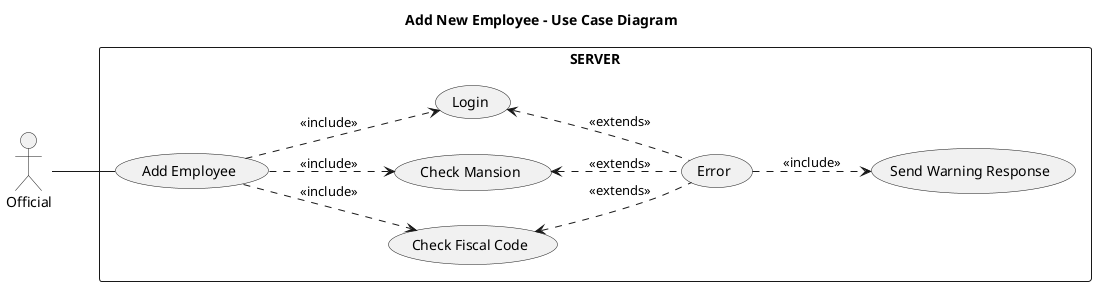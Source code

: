 @startuml
title Add New Employee - Use Case Diagram

left to right direction

actor Official

rectangle SERVER{
    Official -- (Add Employee)
    (Add Employee) ..> (Check Fiscal Code) : <<include>>
    (Add Employee) ..> (Check Mansion) : <<include>>
    (Add Employee) ..> (Login) : <<include>>
    (Login) <.. (Error) : <<extends>>
    (Check Mansion) <.. (Error): <<extends>>
    (Check Fiscal Code) <.. (Error) : <<extends>>
    (Error) ..> (Send Warning Response) : <<include>>
}
@enduml